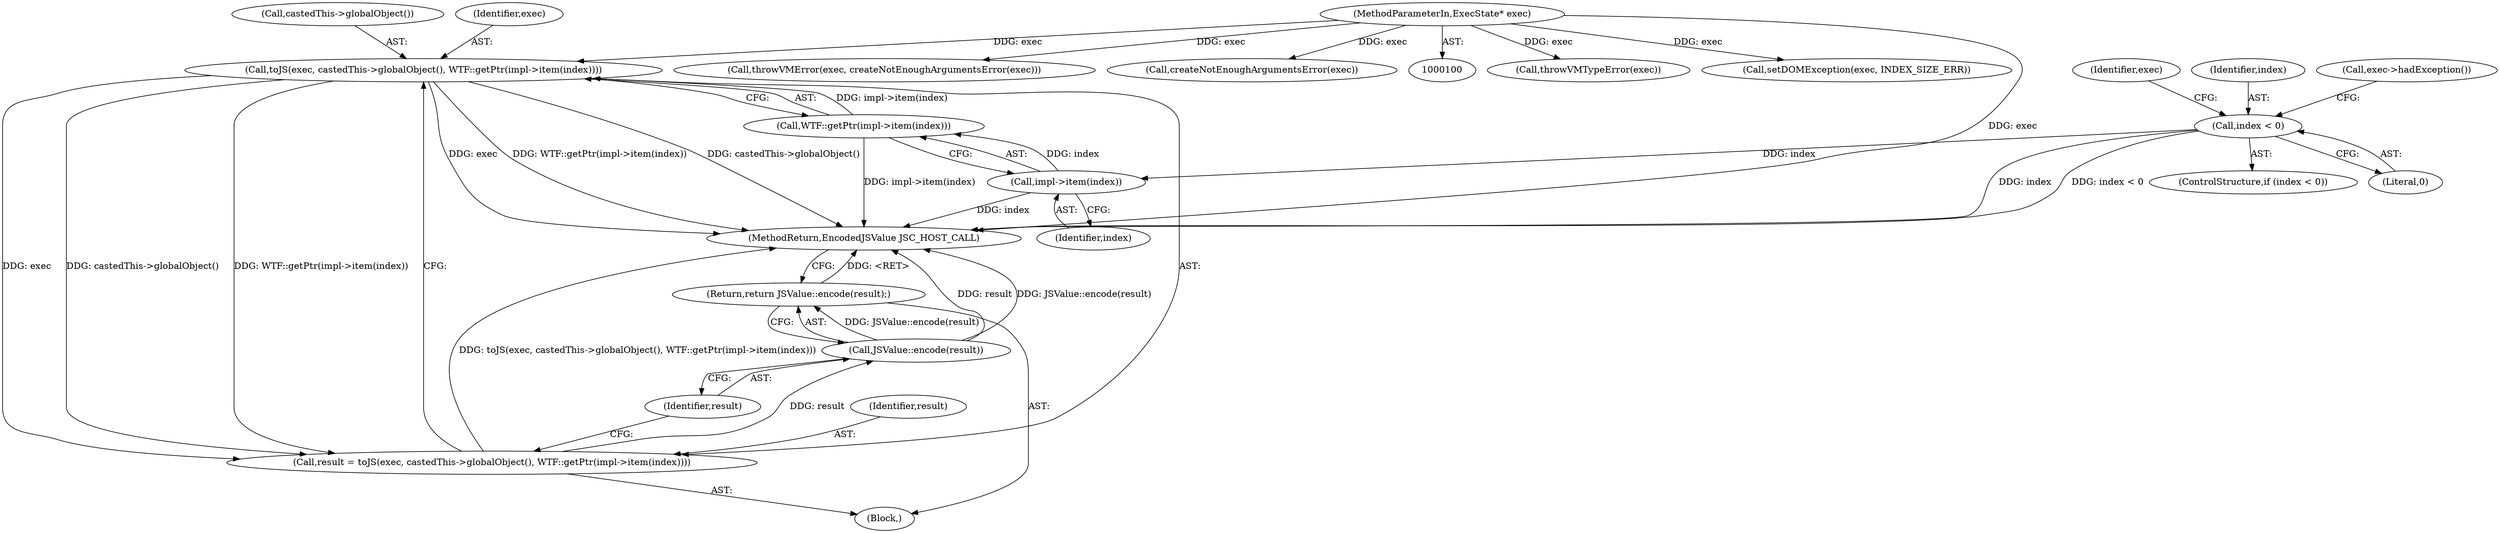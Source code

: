 digraph "0_Chrome_b944f670bb7a8a919daac497a4ea0536c954c201_14@pointer" {
"1000156" [label="(Call,toJS(exec, castedThis->globalObject(), WTF::getPtr(impl->item(index))))"];
"1000101" [label="(MethodParameterIn,ExecState* exec)"];
"1000159" [label="(Call,WTF::getPtr(impl->item(index)))"];
"1000160" [label="(Call,impl->item(index))"];
"1000138" [label="(Call,index < 0)"];
"1000154" [label="(Call,result = toJS(exec, castedThis->globalObject(), WTF::getPtr(impl->item(index))))"];
"1000163" [label="(Call,JSValue::encode(result))"];
"1000162" [label="(Return,return JSValue::encode(result);)"];
"1000159" [label="(Call,WTF::getPtr(impl->item(index)))"];
"1000137" [label="(ControlStructure,if (index < 0))"];
"1000113" [label="(Call,throwVMTypeError(exec))"];
"1000158" [label="(Call,castedThis->globalObject())"];
"1000162" [label="(Return,return JSValue::encode(result);)"];
"1000142" [label="(Call,setDOMException(exec, INDEX_SIZE_ERR))"];
"1000163" [label="(Call,JSValue::encode(result))"];
"1000101" [label="(MethodParameterIn,ExecState* exec)"];
"1000160" [label="(Call,impl->item(index))"];
"1000164" [label="(Identifier,result)"];
"1000102" [label="(Block,)"];
"1000154" [label="(Call,result = toJS(exec, castedThis->globalObject(), WTF::getPtr(impl->item(index))))"];
"1000132" [label="(Call,throwVMError(exec, createNotEnoughArgumentsError(exec)))"];
"1000161" [label="(Identifier,index)"];
"1000155" [label="(Identifier,result)"];
"1000157" [label="(Identifier,exec)"];
"1000139" [label="(Identifier,index)"];
"1000140" [label="(Literal,0)"];
"1000149" [label="(Call,exec->hadException())"];
"1000165" [label="(MethodReturn,EncodedJSValue JSC_HOST_CALL)"];
"1000156" [label="(Call,toJS(exec, castedThis->globalObject(), WTF::getPtr(impl->item(index))))"];
"1000134" [label="(Call,createNotEnoughArgumentsError(exec))"];
"1000143" [label="(Identifier,exec)"];
"1000138" [label="(Call,index < 0)"];
"1000156" -> "1000154"  [label="AST: "];
"1000156" -> "1000159"  [label="CFG: "];
"1000157" -> "1000156"  [label="AST: "];
"1000158" -> "1000156"  [label="AST: "];
"1000159" -> "1000156"  [label="AST: "];
"1000154" -> "1000156"  [label="CFG: "];
"1000156" -> "1000165"  [label="DDG: exec"];
"1000156" -> "1000165"  [label="DDG: WTF::getPtr(impl->item(index))"];
"1000156" -> "1000165"  [label="DDG: castedThis->globalObject()"];
"1000156" -> "1000154"  [label="DDG: exec"];
"1000156" -> "1000154"  [label="DDG: castedThis->globalObject()"];
"1000156" -> "1000154"  [label="DDG: WTF::getPtr(impl->item(index))"];
"1000101" -> "1000156"  [label="DDG: exec"];
"1000159" -> "1000156"  [label="DDG: impl->item(index)"];
"1000101" -> "1000100"  [label="AST: "];
"1000101" -> "1000165"  [label="DDG: exec"];
"1000101" -> "1000113"  [label="DDG: exec"];
"1000101" -> "1000132"  [label="DDG: exec"];
"1000101" -> "1000134"  [label="DDG: exec"];
"1000101" -> "1000142"  [label="DDG: exec"];
"1000159" -> "1000160"  [label="CFG: "];
"1000160" -> "1000159"  [label="AST: "];
"1000159" -> "1000165"  [label="DDG: impl->item(index)"];
"1000160" -> "1000159"  [label="DDG: index"];
"1000160" -> "1000161"  [label="CFG: "];
"1000161" -> "1000160"  [label="AST: "];
"1000160" -> "1000165"  [label="DDG: index"];
"1000138" -> "1000160"  [label="DDG: index"];
"1000138" -> "1000137"  [label="AST: "];
"1000138" -> "1000140"  [label="CFG: "];
"1000139" -> "1000138"  [label="AST: "];
"1000140" -> "1000138"  [label="AST: "];
"1000143" -> "1000138"  [label="CFG: "];
"1000149" -> "1000138"  [label="CFG: "];
"1000138" -> "1000165"  [label="DDG: index"];
"1000138" -> "1000165"  [label="DDG: index < 0"];
"1000154" -> "1000102"  [label="AST: "];
"1000155" -> "1000154"  [label="AST: "];
"1000164" -> "1000154"  [label="CFG: "];
"1000154" -> "1000165"  [label="DDG: toJS(exec, castedThis->globalObject(), WTF::getPtr(impl->item(index)))"];
"1000154" -> "1000163"  [label="DDG: result"];
"1000163" -> "1000162"  [label="AST: "];
"1000163" -> "1000164"  [label="CFG: "];
"1000164" -> "1000163"  [label="AST: "];
"1000162" -> "1000163"  [label="CFG: "];
"1000163" -> "1000165"  [label="DDG: result"];
"1000163" -> "1000165"  [label="DDG: JSValue::encode(result)"];
"1000163" -> "1000162"  [label="DDG: JSValue::encode(result)"];
"1000162" -> "1000102"  [label="AST: "];
"1000165" -> "1000162"  [label="CFG: "];
"1000162" -> "1000165"  [label="DDG: <RET>"];
}
